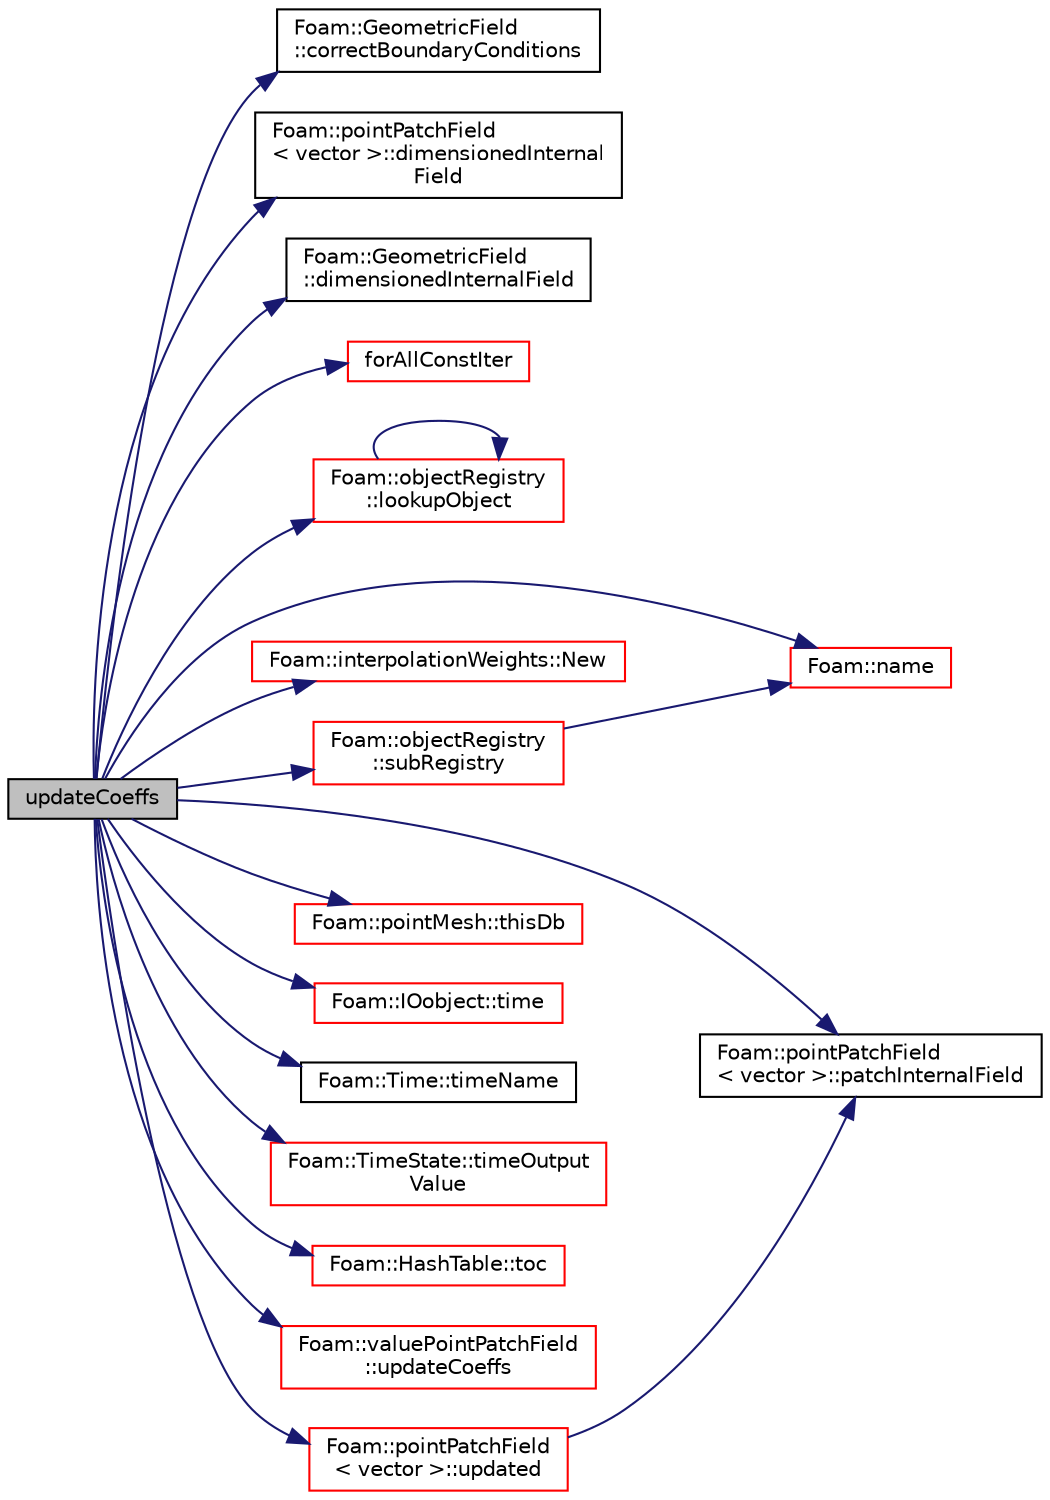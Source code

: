 digraph "updateCoeffs"
{
  bgcolor="transparent";
  edge [fontname="Helvetica",fontsize="10",labelfontname="Helvetica",labelfontsize="10"];
  node [fontname="Helvetica",fontsize="10",shape=record];
  rankdir="LR";
  Node1 [label="updateCoeffs",height=0.2,width=0.4,color="black", fillcolor="grey75", style="filled", fontcolor="black"];
  Node1 -> Node2 [color="midnightblue",fontsize="10",style="solid",fontname="Helvetica"];
  Node2 [label="Foam::GeometricField\l::correctBoundaryConditions",height=0.2,width=0.4,color="black",URL="$a00934.html#acaf6878ef900e593c4b20812f1b567d6",tooltip="Correct boundary field. "];
  Node1 -> Node3 [color="midnightblue",fontsize="10",style="solid",fontname="Helvetica"];
  Node3 [label="Foam::pointPatchField\l\< vector \>::dimensionedInternal\lField",height=0.2,width=0.4,color="black",URL="$a01926.html#a610be1247df50864bd243266620f5d17",tooltip="Return dimensioned internal field reference. "];
  Node1 -> Node4 [color="midnightblue",fontsize="10",style="solid",fontname="Helvetica"];
  Node4 [label="Foam::GeometricField\l::dimensionedInternalField",height=0.2,width=0.4,color="black",URL="$a00934.html#a92f45aec34e72d1a1d892e79e99766a7",tooltip="Return dimensioned internal field. "];
  Node1 -> Node5 [color="midnightblue",fontsize="10",style="solid",fontname="Helvetica"];
  Node5 [label="forAllConstIter",height=0.2,width=0.4,color="red",URL="$a03054.html#ae21e2836509b0fa7f7cedf6493b11b09"];
  Node1 -> Node6 [color="midnightblue",fontsize="10",style="solid",fontname="Helvetica"];
  Node6 [label="Foam::objectRegistry\l::lookupObject",height=0.2,width=0.4,color="red",URL="$a01722.html#affcae20935bdf1726ec1f822228a2330",tooltip="Lookup and return the object of the given Type. "];
  Node6 -> Node6 [color="midnightblue",fontsize="10",style="solid",fontname="Helvetica"];
  Node1 -> Node7 [color="midnightblue",fontsize="10",style="solid",fontname="Helvetica"];
  Node7 [label="Foam::name",height=0.2,width=0.4,color="red",URL="$a10958.html#adcb0df2bd4953cb6bb390272d8263c3a",tooltip="Return a string representation of a complex. "];
  Node1 -> Node8 [color="midnightblue",fontsize="10",style="solid",fontname="Helvetica"];
  Node8 [label="Foam::interpolationWeights::New",height=0.2,width=0.4,color="red",URL="$a01178.html#a9c16f96eb264349faebd1e04f84fc996",tooltip="Return a reference to the selected interpolationWeights. "];
  Node1 -> Node9 [color="midnightblue",fontsize="10",style="solid",fontname="Helvetica"];
  Node9 [label="Foam::pointPatchField\l\< vector \>::patchInternalField",height=0.2,width=0.4,color="black",URL="$a01926.html#a7297309ea242a9e6c0ace823006bfb2e",tooltip="Return field created from appropriate internal field values. "];
  Node1 -> Node10 [color="midnightblue",fontsize="10",style="solid",fontname="Helvetica"];
  Node10 [label="Foam::objectRegistry\l::subRegistry",height=0.2,width=0.4,color="red",URL="$a01722.html#ac106c8b9321f55c659dc32e6144520ad",tooltip="Lookup and return a const sub-objectRegistry. Optionally create. "];
  Node10 -> Node7 [color="midnightblue",fontsize="10",style="solid",fontname="Helvetica"];
  Node1 -> Node11 [color="midnightblue",fontsize="10",style="solid",fontname="Helvetica"];
  Node11 [label="Foam::pointMesh::thisDb",height=0.2,width=0.4,color="red",URL="$a01920.html#ad9bd621d3125ce9903b9be686e5d0863",tooltip="Return database. For now is its polyMesh. "];
  Node1 -> Node12 [color="midnightblue",fontsize="10",style="solid",fontname="Helvetica"];
  Node12 [label="Foam::IOobject::time",height=0.2,width=0.4,color="red",URL="$a01196.html#ab5a56b597db315d880e81c09a4341244",tooltip="Return time. "];
  Node1 -> Node13 [color="midnightblue",fontsize="10",style="solid",fontname="Helvetica"];
  Node13 [label="Foam::Time::timeName",height=0.2,width=0.4,color="black",URL="$a02679.html#a5ae6a110de1b22323e19a46943c7f0c1",tooltip="Return time name of given scalar time. "];
  Node1 -> Node14 [color="midnightblue",fontsize="10",style="solid",fontname="Helvetica"];
  Node14 [label="Foam::TimeState::timeOutput\lValue",height=0.2,width=0.4,color="red",URL="$a02686.html#a7681c8ca0a16f9e5c6e24374e1b55733",tooltip="Return current time value. "];
  Node1 -> Node15 [color="midnightblue",fontsize="10",style="solid",fontname="Helvetica"];
  Node15 [label="Foam::HashTable::toc",height=0.2,width=0.4,color="red",URL="$a00997.html#a76b765c869311659d0868ce0e0200884",tooltip="Return the table of contents. "];
  Node1 -> Node16 [color="midnightblue",fontsize="10",style="solid",fontname="Helvetica"];
  Node16 [label="Foam::valuePointPatchField\l::updateCoeffs",height=0.2,width=0.4,color="red",URL="$a02874.html#a7e24eafac629d3733181cd942d4c902f",tooltip="Update the coefficients associated with the patch field. "];
  Node1 -> Node17 [color="midnightblue",fontsize="10",style="solid",fontname="Helvetica"];
  Node17 [label="Foam::pointPatchField\l\< vector \>::updated",height=0.2,width=0.4,color="red",URL="$a01926.html#a087516fc8e0613b0bf49ac8fc4b30fff",tooltip="Return true if the boundary condition has already been updated. "];
  Node17 -> Node9 [color="midnightblue",fontsize="10",style="solid",fontname="Helvetica"];
}
